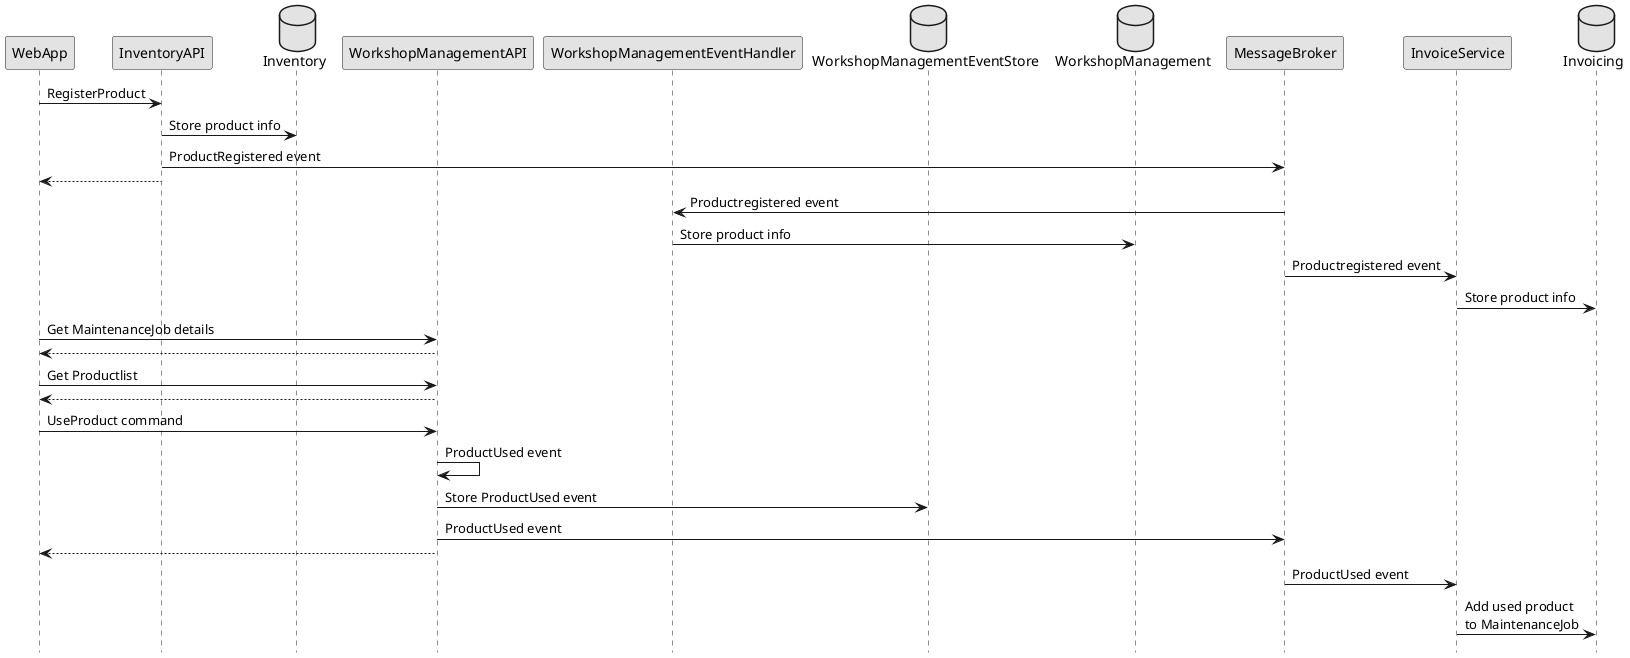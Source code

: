 @startuml

skinparam monochrome true
hide footbox

participant WebApp
participant InventoryAPI
database Inventory
participant WorkshopManagementAPI
participant WorkshopManagementEventHandler
database WorkshopManagementEventStore 
database WorkshopManagement
participant MessageBroker
participant InvoiceService
database Invoicing

WebApp -> InventoryAPI: RegisterProduct
InventoryAPI -> Inventory: Store product info
InventoryAPI -> MessageBroker: ProductRegistered event
WebApp <-- InventoryAPI
MessageBroker -> WorkshopManagementEventHandler: Productregistered event
WorkshopManagementEventHandler -> WorkshopManagement: Store product info
MessageBroker -> InvoiceService: Productregistered event
InvoiceService -> Invoicing: Store product info

WebApp -> WorkshopManagementAPI: Get MaintenanceJob details
WebApp <-- WorkshopManagementAPI
WebApp -> WorkshopManagementAPI: Get Productlist
WebApp <-- WorkshopManagementAPI
WebApp -> WorkshopManagementAPI: UseProduct command
WorkshopManagementAPI -> WorkshopManagementAPI: ProductUsed event
WorkshopManagementAPI -> WorkshopManagementEventStore: Store ProductUsed event
WorkshopManagementAPI -> MessageBroker: ProductUsed event
WebApp <-- WorkshopManagementAPI

MessageBroker -> InvoiceService: ProductUsed event
InvoiceService -> Invoicing: Add used product\nto MaintenanceJob

@enduml